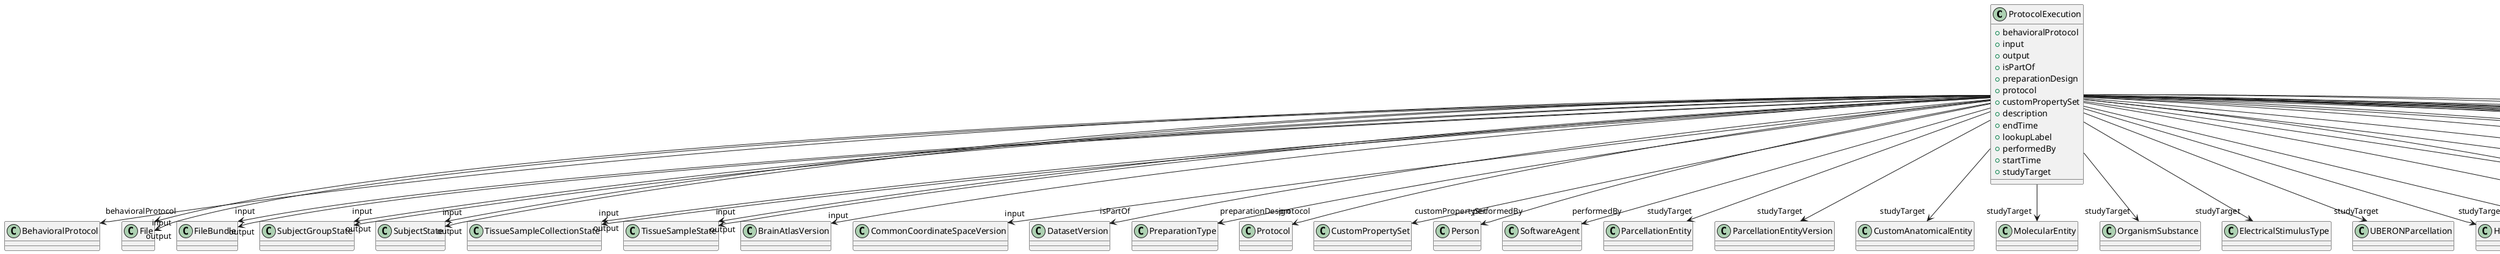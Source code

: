 @startuml
class ProtocolExecution {
+behavioralProtocol
+input
+output
+isPartOf
+preparationDesign
+protocol
+customPropertySet
+description
+endTime
+lookupLabel
+performedBy
+startTime
+studyTarget

}
ProtocolExecution -d-> "behavioralProtocol" BehavioralProtocol
ProtocolExecution -d-> "input" File
ProtocolExecution -d-> "input" FileBundle
ProtocolExecution -d-> "input" SubjectGroupState
ProtocolExecution -d-> "input" SubjectState
ProtocolExecution -d-> "input" TissueSampleCollectionState
ProtocolExecution -d-> "input" TissueSampleState
ProtocolExecution -d-> "input" BrainAtlasVersion
ProtocolExecution -d-> "input" CommonCoordinateSpaceVersion
ProtocolExecution -d-> "output" File
ProtocolExecution -d-> "output" FileBundle
ProtocolExecution -d-> "output" SubjectGroupState
ProtocolExecution -d-> "output" SubjectState
ProtocolExecution -d-> "output" TissueSampleCollectionState
ProtocolExecution -d-> "output" TissueSampleState
ProtocolExecution -d-> "isPartOf" DatasetVersion
ProtocolExecution -d-> "preparationDesign" PreparationType
ProtocolExecution -d-> "protocol" Protocol
ProtocolExecution -d-> "customPropertySet" CustomPropertySet
ProtocolExecution -d-> "performedBy" Person
ProtocolExecution -d-> "performedBy" SoftwareAgent
ProtocolExecution -d-> "studyTarget" ParcellationEntity
ProtocolExecution -d-> "studyTarget" ParcellationEntityVersion
ProtocolExecution -d-> "studyTarget" CustomAnatomicalEntity
ProtocolExecution -d-> "studyTarget" MolecularEntity
ProtocolExecution -d-> "studyTarget" OrganismSubstance
ProtocolExecution -d-> "studyTarget" ElectricalStimulusType
ProtocolExecution -d-> "studyTarget" UBERONParcellation
ProtocolExecution -d-> "studyTarget" Handedness
ProtocolExecution -d-> "studyTarget" OlfactoryStimulusType
ProtocolExecution -d-> "studyTarget" DiseaseModel
ProtocolExecution -d-> "studyTarget" Disease
ProtocolExecution -d-> "studyTarget" GustatoryStimulusType
ProtocolExecution -d-> "studyTarget" AuditoryStimulusType
ProtocolExecution -d-> "studyTarget" OpticalStimulusType
ProtocolExecution -d-> "studyTarget" CellCultureType
ProtocolExecution -d-> "studyTarget" BreedingType
ProtocolExecution -d-> "studyTarget" TactileStimulusType
ProtocolExecution -d-> "studyTarget" BiologicalOrder
ProtocolExecution -d-> "studyTarget" OrganismSystem
ProtocolExecution -d-> "studyTarget" BiologicalSex
ProtocolExecution -d-> "studyTarget" VisualStimulusType
ProtocolExecution -d-> "studyTarget" CellType
ProtocolExecution -d-> "studyTarget" Organ
ProtocolExecution -d-> "studyTarget" TissueSampleType
ProtocolExecution -d-> "studyTarget" Species
ProtocolExecution -d-> "studyTarget" GeneticStrainType
ProtocolExecution -d-> "studyTarget" TermSuggestion
ProtocolExecution -d-> "studyTarget" SubcellularEntity

@enduml